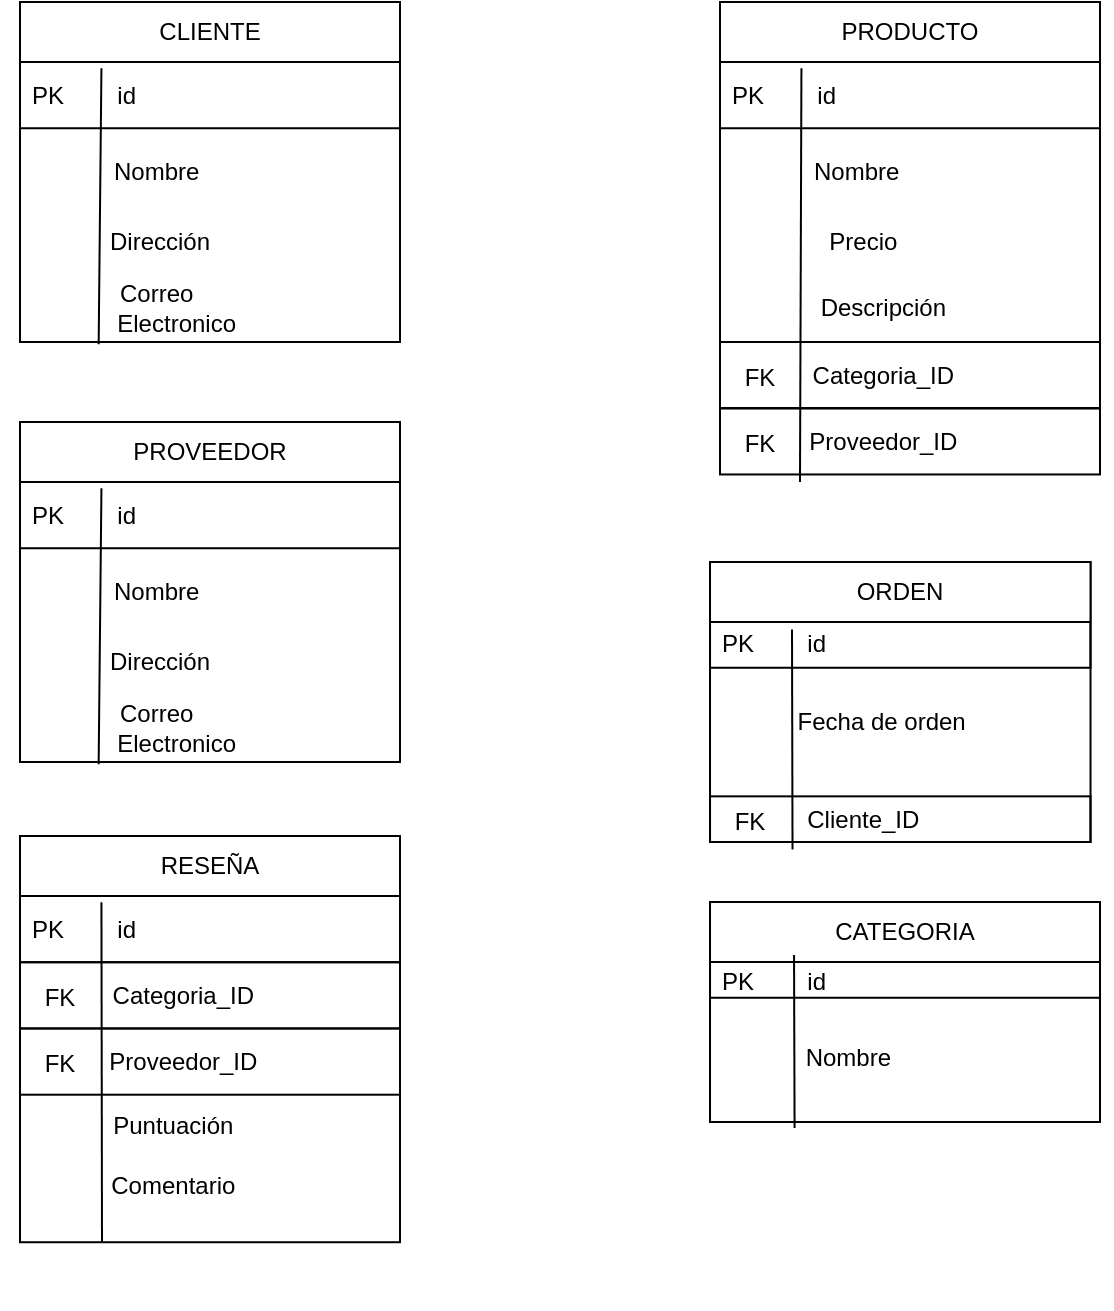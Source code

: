 <mxfile version="21.7.4" type="google">
  <diagram id="C5RBs43oDa-KdzZeNtuy" name="Page-1">
    <mxGraphModel dx="746" dy="1872" grid="1" gridSize="10" guides="1" tooltips="1" connect="1" arrows="1" fold="1" page="1" pageScale="1" pageWidth="827" pageHeight="1169" math="0" shadow="0">
      <root>
        <mxCell id="WIyWlLk6GJQsqaUBKTNV-0" />
        <mxCell id="WIyWlLk6GJQsqaUBKTNV-1" parent="WIyWlLk6GJQsqaUBKTNV-0" />
        <mxCell id="ncGHOuqxh1y6RGYAbfrW-22" value="" style="group;strokeColor=default;" vertex="1" connectable="0" parent="WIyWlLk6GJQsqaUBKTNV-1">
          <mxGeometry x="60" y="-1120" width="190" height="170" as="geometry" />
        </mxCell>
        <mxCell id="ncGHOuqxh1y6RGYAbfrW-14" value="CLIENTE" style="swimlane;fontStyle=0;childLayout=stackLayout;horizontal=1;startSize=30;horizontalStack=0;resizeParent=1;resizeParentMax=0;resizeLast=0;collapsible=1;marginBottom=0;whiteSpace=wrap;html=1;" vertex="1" parent="ncGHOuqxh1y6RGYAbfrW-22">
          <mxGeometry width="190" height="63.117" as="geometry" />
        </mxCell>
        <mxCell id="ncGHOuqxh1y6RGYAbfrW-15" value="PK&amp;nbsp; &amp;nbsp; &amp;nbsp; &amp;nbsp; id" style="text;align=left;verticalAlign=middle;spacingLeft=4;spacingRight=4;overflow=hidden;points=[[0,0.5],[1,0.5]];portConstraint=eastwest;rotatable=0;whiteSpace=wrap;html=1;" vertex="1" parent="ncGHOuqxh1y6RGYAbfrW-14">
          <mxGeometry y="30" width="190" height="33.117" as="geometry" />
        </mxCell>
        <mxCell id="ncGHOuqxh1y6RGYAbfrW-19" value="Nombre&amp;nbsp; &amp;nbsp; &amp;nbsp; &amp;nbsp; &amp;nbsp; &amp;nbsp; &amp;nbsp; &amp;nbsp;&amp;nbsp;" style="text;html=1;strokeColor=none;fillColor=none;align=center;verticalAlign=middle;whiteSpace=wrap;rounded=0;shadow=1;" vertex="1" parent="ncGHOuqxh1y6RGYAbfrW-22">
          <mxGeometry y="66.234" width="190" height="37.532" as="geometry" />
        </mxCell>
        <mxCell id="ncGHOuqxh1y6RGYAbfrW-20" value="Dirección&amp;nbsp; &amp;nbsp; &amp;nbsp; &amp;nbsp; &amp;nbsp; &amp;nbsp; &amp;nbsp; &amp;nbsp;" style="text;html=1;strokeColor=none;fillColor=none;align=center;verticalAlign=middle;whiteSpace=wrap;rounded=0;" vertex="1" parent="ncGHOuqxh1y6RGYAbfrW-22">
          <mxGeometry y="103.766" width="190" height="33.117" as="geometry" />
        </mxCell>
        <mxCell id="ncGHOuqxh1y6RGYAbfrW-21" value="&amp;nbsp; &amp;nbsp; &amp;nbsp; &amp;nbsp; &amp;nbsp; &amp;nbsp; &amp;nbsp;Correo&amp;nbsp; &amp;nbsp; &amp;nbsp; &amp;nbsp; &amp;nbsp; &amp;nbsp; &amp;nbsp; &amp;nbsp; &amp;nbsp; &amp;nbsp; &amp;nbsp; &amp;nbsp; &amp;nbsp; &amp;nbsp; &amp;nbsp; Electronico&amp;nbsp; &amp;nbsp; &amp;nbsp; &amp;nbsp; &amp;nbsp;&amp;nbsp;" style="text;html=1;strokeColor=none;fillColor=none;align=center;verticalAlign=middle;whiteSpace=wrap;rounded=0;" vertex="1" parent="ncGHOuqxh1y6RGYAbfrW-22">
          <mxGeometry y="136.883" width="190" height="33.117" as="geometry" />
        </mxCell>
        <mxCell id="ncGHOuqxh1y6RGYAbfrW-18" value="" style="endArrow=none;html=1;rounded=0;exitX=0.207;exitY=1.033;exitDx=0;exitDy=0;exitPerimeter=0;" edge="1" parent="ncGHOuqxh1y6RGYAbfrW-22" source="ncGHOuqxh1y6RGYAbfrW-21">
          <mxGeometry width="50" height="50" relative="1" as="geometry">
            <mxPoint x="40.714" y="136.883" as="sourcePoint" />
            <mxPoint x="40.714" y="33.117" as="targetPoint" />
          </mxGeometry>
        </mxCell>
        <mxCell id="ncGHOuqxh1y6RGYAbfrW-49" value="" style="group" vertex="1" connectable="0" parent="WIyWlLk6GJQsqaUBKTNV-1">
          <mxGeometry x="400" y="-1120" width="200" height="236.233" as="geometry" />
        </mxCell>
        <mxCell id="ncGHOuqxh1y6RGYAbfrW-35" value="" style="group;strokeColor=default;" vertex="1" connectable="0" parent="ncGHOuqxh1y6RGYAbfrW-49">
          <mxGeometry x="10" width="190" height="203.113" as="geometry" />
        </mxCell>
        <mxCell id="ncGHOuqxh1y6RGYAbfrW-36" value="PRODUCTO" style="swimlane;fontStyle=0;childLayout=stackLayout;horizontal=1;startSize=30;horizontalStack=0;resizeParent=1;resizeParentMax=0;resizeLast=0;collapsible=1;marginBottom=0;whiteSpace=wrap;html=1;" vertex="1" parent="ncGHOuqxh1y6RGYAbfrW-35">
          <mxGeometry width="190" height="63.117" as="geometry" />
        </mxCell>
        <mxCell id="ncGHOuqxh1y6RGYAbfrW-37" value="PK&amp;nbsp; &amp;nbsp; &amp;nbsp; &amp;nbsp; id" style="text;align=left;verticalAlign=middle;spacingLeft=4;spacingRight=4;overflow=hidden;points=[[0,0.5],[1,0.5]];portConstraint=eastwest;rotatable=0;whiteSpace=wrap;html=1;" vertex="1" parent="ncGHOuqxh1y6RGYAbfrW-36">
          <mxGeometry y="30" width="190" height="33.117" as="geometry" />
        </mxCell>
        <mxCell id="ncGHOuqxh1y6RGYAbfrW-38" value="Nombre&amp;nbsp; &amp;nbsp; &amp;nbsp; &amp;nbsp; &amp;nbsp; &amp;nbsp; &amp;nbsp; &amp;nbsp;&amp;nbsp;" style="text;html=1;strokeColor=none;fillColor=none;align=center;verticalAlign=middle;whiteSpace=wrap;rounded=0;shadow=1;" vertex="1" parent="ncGHOuqxh1y6RGYAbfrW-35">
          <mxGeometry y="66.234" width="190" height="37.532" as="geometry" />
        </mxCell>
        <mxCell id="ncGHOuqxh1y6RGYAbfrW-39" value="Precio&amp;nbsp; &amp;nbsp; &amp;nbsp; &amp;nbsp; &amp;nbsp; &amp;nbsp; &amp;nbsp;&amp;nbsp;" style="text;html=1;strokeColor=none;fillColor=none;align=center;verticalAlign=middle;whiteSpace=wrap;rounded=0;" vertex="1" parent="ncGHOuqxh1y6RGYAbfrW-35">
          <mxGeometry y="103.766" width="190" height="33.117" as="geometry" />
        </mxCell>
        <mxCell id="ncGHOuqxh1y6RGYAbfrW-40" value="Descripción&amp;nbsp; &amp;nbsp; &amp;nbsp; &amp;nbsp;&amp;nbsp;" style="text;html=1;strokeColor=none;fillColor=none;align=center;verticalAlign=middle;whiteSpace=wrap;rounded=0;" vertex="1" parent="ncGHOuqxh1y6RGYAbfrW-35">
          <mxGeometry y="136.883" width="190" height="33.117" as="geometry" />
        </mxCell>
        <mxCell id="ncGHOuqxh1y6RGYAbfrW-41" value="" style="endArrow=none;html=1;rounded=0;" edge="1" parent="ncGHOuqxh1y6RGYAbfrW-35">
          <mxGeometry width="50" height="50" relative="1" as="geometry">
            <mxPoint x="40" y="240" as="sourcePoint" />
            <mxPoint x="40.714" y="33.117" as="targetPoint" />
          </mxGeometry>
        </mxCell>
        <mxCell id="ncGHOuqxh1y6RGYAbfrW-43" value="Categoria_ID&amp;nbsp; &amp;nbsp; &amp;nbsp; &amp;nbsp;&amp;nbsp;" style="text;html=1;strokeColor=default;fillColor=none;align=center;verticalAlign=middle;whiteSpace=wrap;rounded=0;" vertex="1" parent="ncGHOuqxh1y6RGYAbfrW-35">
          <mxGeometry y="169.996" width="190" height="33.117" as="geometry" />
        </mxCell>
        <mxCell id="ncGHOuqxh1y6RGYAbfrW-45" value="FK" style="text;html=1;strokeColor=none;fillColor=none;align=center;verticalAlign=middle;whiteSpace=wrap;rounded=0;" vertex="1" parent="ncGHOuqxh1y6RGYAbfrW-35">
          <mxGeometry x="-10" y="173.11" width="60" height="30" as="geometry" />
        </mxCell>
        <mxCell id="ncGHOuqxh1y6RGYAbfrW-44" value="Proveedor_ID&amp;nbsp; &amp;nbsp; &amp;nbsp; &amp;nbsp;&amp;nbsp;" style="text;html=1;strokeColor=default;fillColor=none;align=center;verticalAlign=middle;whiteSpace=wrap;rounded=0;" vertex="1" parent="ncGHOuqxh1y6RGYAbfrW-49">
          <mxGeometry x="10" y="203.116" width="190" height="33.117" as="geometry" />
        </mxCell>
        <mxCell id="ncGHOuqxh1y6RGYAbfrW-48" value="FK" style="text;html=1;strokeColor=none;fillColor=none;align=center;verticalAlign=middle;whiteSpace=wrap;rounded=0;" vertex="1" parent="ncGHOuqxh1y6RGYAbfrW-49">
          <mxGeometry y="206.23" width="60" height="30" as="geometry" />
        </mxCell>
        <mxCell id="ncGHOuqxh1y6RGYAbfrW-50" value="" style="group" vertex="1" connectable="0" parent="WIyWlLk6GJQsqaUBKTNV-1">
          <mxGeometry x="400" y="-840" width="200" height="143.77" as="geometry" />
        </mxCell>
        <mxCell id="ncGHOuqxh1y6RGYAbfrW-51" value="" style="group;strokeColor=default;" vertex="1" connectable="0" parent="ncGHOuqxh1y6RGYAbfrW-50">
          <mxGeometry x="5.01" width="190.25" height="140" as="geometry" />
        </mxCell>
        <mxCell id="ncGHOuqxh1y6RGYAbfrW-52" value="ORDEN" style="swimlane;fontStyle=0;childLayout=stackLayout;horizontal=1;startSize=30;horizontalStack=0;resizeParent=1;resizeParentMax=0;resizeLast=0;collapsible=1;marginBottom=0;whiteSpace=wrap;html=1;" vertex="1" parent="ncGHOuqxh1y6RGYAbfrW-51">
          <mxGeometry width="190.25" height="52.827" as="geometry" />
        </mxCell>
        <mxCell id="ncGHOuqxh1y6RGYAbfrW-53" value="PK&amp;nbsp; &amp;nbsp; &amp;nbsp; &amp;nbsp; id" style="text;align=left;verticalAlign=middle;spacingLeft=4;spacingRight=4;overflow=hidden;points=[[0,0.5],[1,0.5]];portConstraint=eastwest;rotatable=0;whiteSpace=wrap;html=1;" vertex="1" parent="ncGHOuqxh1y6RGYAbfrW-52">
          <mxGeometry y="30" width="190.25" height="22.827" as="geometry" />
        </mxCell>
        <mxCell id="ncGHOuqxh1y6RGYAbfrW-54" value="Fecha de orden&amp;nbsp; &amp;nbsp;&amp;nbsp;" style="text;html=1;strokeColor=none;fillColor=none;align=center;verticalAlign=middle;whiteSpace=wrap;rounded=0;shadow=1;" vertex="1" parent="ncGHOuqxh1y6RGYAbfrW-51">
          <mxGeometry y="57.07" width="184.858" height="44.861" as="geometry" />
        </mxCell>
        <mxCell id="ncGHOuqxh1y6RGYAbfrW-57" value="" style="endArrow=none;html=1;rounded=0;" edge="1" parent="ncGHOuqxh1y6RGYAbfrW-51">
          <mxGeometry width="50" height="50" relative="1" as="geometry">
            <mxPoint x="41.25" y="143.77" as="sourcePoint" />
            <mxPoint x="40.99" y="33.77" as="targetPoint" />
          </mxGeometry>
        </mxCell>
        <mxCell id="ncGHOuqxh1y6RGYAbfrW-58" value="Cliente_ID&amp;nbsp; &amp;nbsp; &amp;nbsp; &amp;nbsp; &amp;nbsp; &amp;nbsp;" style="text;html=1;strokeColor=default;fillColor=none;align=center;verticalAlign=middle;whiteSpace=wrap;rounded=0;" vertex="1" parent="ncGHOuqxh1y6RGYAbfrW-51">
          <mxGeometry y="117.173" width="190.25" height="22.827" as="geometry" />
        </mxCell>
        <mxCell id="ncGHOuqxh1y6RGYAbfrW-59" value="FK" style="text;html=1;strokeColor=none;fillColor=none;align=center;verticalAlign=middle;whiteSpace=wrap;rounded=0;" vertex="1" parent="ncGHOuqxh1y6RGYAbfrW-51">
          <mxGeometry x="-10.013" y="119.32" width="60.079" height="20.678" as="geometry" />
        </mxCell>
        <mxCell id="ncGHOuqxh1y6RGYAbfrW-62" value="" style="group" vertex="1" connectable="0" parent="WIyWlLk6GJQsqaUBKTNV-1">
          <mxGeometry x="400" y="-670" width="200" height="110" as="geometry" />
        </mxCell>
        <mxCell id="ncGHOuqxh1y6RGYAbfrW-63" value="" style="group;strokeColor=default;" vertex="1" connectable="0" parent="ncGHOuqxh1y6RGYAbfrW-62">
          <mxGeometry x="5.01" width="194.99" height="110" as="geometry" />
        </mxCell>
        <mxCell id="ncGHOuqxh1y6RGYAbfrW-64" value="CATEGORIA" style="swimlane;fontStyle=0;childLayout=stackLayout;horizontal=1;startSize=30;horizontalStack=0;resizeParent=1;resizeParentMax=0;resizeLast=0;collapsible=1;marginBottom=0;whiteSpace=wrap;html=1;" vertex="1" parent="ncGHOuqxh1y6RGYAbfrW-63">
          <mxGeometry width="194.99" height="47.935" as="geometry" />
        </mxCell>
        <mxCell id="ncGHOuqxh1y6RGYAbfrW-65" value="PK&amp;nbsp; &amp;nbsp; &amp;nbsp; &amp;nbsp; id" style="text;align=left;verticalAlign=middle;spacingLeft=4;spacingRight=4;overflow=hidden;points=[[0,0.5],[1,0.5]];portConstraint=eastwest;rotatable=0;whiteSpace=wrap;html=1;" vertex="1" parent="ncGHOuqxh1y6RGYAbfrW-64">
          <mxGeometry y="30" width="194.99" height="17.935" as="geometry" />
        </mxCell>
        <mxCell id="ncGHOuqxh1y6RGYAbfrW-66" value="Nombre&amp;nbsp; &amp;nbsp; &amp;nbsp; &amp;nbsp; &amp;nbsp; &amp;nbsp; &amp;nbsp; &amp;nbsp; &amp;nbsp;" style="text;html=1;strokeColor=none;fillColor=none;align=center;verticalAlign=middle;whiteSpace=wrap;rounded=0;shadow=1;" vertex="1" parent="ncGHOuqxh1y6RGYAbfrW-63">
          <mxGeometry x="2.76" y="60.001" width="189.464" height="35.248" as="geometry" />
        </mxCell>
        <mxCell id="ncGHOuqxh1y6RGYAbfrW-67" value="" style="endArrow=none;html=1;rounded=0;" edge="1" parent="ncGHOuqxh1y6RGYAbfrW-63">
          <mxGeometry width="50" height="50" relative="1" as="geometry">
            <mxPoint x="42.278" y="112.962" as="sourcePoint" />
            <mxPoint x="42.011" y="26.534" as="targetPoint" />
          </mxGeometry>
        </mxCell>
        <mxCell id="ncGHOuqxh1y6RGYAbfrW-72" value="" style="group;strokeColor=default;" vertex="1" connectable="0" parent="WIyWlLk6GJQsqaUBKTNV-1">
          <mxGeometry x="60" y="-910" width="190" height="170" as="geometry" />
        </mxCell>
        <mxCell id="ncGHOuqxh1y6RGYAbfrW-73" value="PROVEEDOR" style="swimlane;fontStyle=0;childLayout=stackLayout;horizontal=1;startSize=30;horizontalStack=0;resizeParent=1;resizeParentMax=0;resizeLast=0;collapsible=1;marginBottom=0;whiteSpace=wrap;html=1;" vertex="1" parent="ncGHOuqxh1y6RGYAbfrW-72">
          <mxGeometry width="190" height="63.117" as="geometry" />
        </mxCell>
        <mxCell id="ncGHOuqxh1y6RGYAbfrW-74" value="PK&amp;nbsp; &amp;nbsp; &amp;nbsp; &amp;nbsp; id" style="text;align=left;verticalAlign=middle;spacingLeft=4;spacingRight=4;overflow=hidden;points=[[0,0.5],[1,0.5]];portConstraint=eastwest;rotatable=0;whiteSpace=wrap;html=1;" vertex="1" parent="ncGHOuqxh1y6RGYAbfrW-73">
          <mxGeometry y="30" width="190" height="33.117" as="geometry" />
        </mxCell>
        <mxCell id="ncGHOuqxh1y6RGYAbfrW-75" value="Nombre&amp;nbsp; &amp;nbsp; &amp;nbsp; &amp;nbsp; &amp;nbsp; &amp;nbsp; &amp;nbsp; &amp;nbsp;&amp;nbsp;" style="text;html=1;strokeColor=none;fillColor=none;align=center;verticalAlign=middle;whiteSpace=wrap;rounded=0;shadow=1;" vertex="1" parent="ncGHOuqxh1y6RGYAbfrW-72">
          <mxGeometry y="66.234" width="190" height="37.532" as="geometry" />
        </mxCell>
        <mxCell id="ncGHOuqxh1y6RGYAbfrW-76" value="Dirección&amp;nbsp; &amp;nbsp; &amp;nbsp; &amp;nbsp; &amp;nbsp; &amp;nbsp; &amp;nbsp; &amp;nbsp;" style="text;html=1;strokeColor=none;fillColor=none;align=center;verticalAlign=middle;whiteSpace=wrap;rounded=0;" vertex="1" parent="ncGHOuqxh1y6RGYAbfrW-72">
          <mxGeometry y="103.766" width="190" height="33.117" as="geometry" />
        </mxCell>
        <mxCell id="ncGHOuqxh1y6RGYAbfrW-77" value="&amp;nbsp; &amp;nbsp; &amp;nbsp; &amp;nbsp; &amp;nbsp; &amp;nbsp; &amp;nbsp;Correo&amp;nbsp; &amp;nbsp; &amp;nbsp; &amp;nbsp; &amp;nbsp; &amp;nbsp; &amp;nbsp; &amp;nbsp; &amp;nbsp; &amp;nbsp; &amp;nbsp; &amp;nbsp; &amp;nbsp; &amp;nbsp; &amp;nbsp; Electronico&amp;nbsp; &amp;nbsp; &amp;nbsp; &amp;nbsp; &amp;nbsp;&amp;nbsp;" style="text;html=1;strokeColor=none;fillColor=none;align=center;verticalAlign=middle;whiteSpace=wrap;rounded=0;" vertex="1" parent="ncGHOuqxh1y6RGYAbfrW-72">
          <mxGeometry y="136.883" width="190" height="33.117" as="geometry" />
        </mxCell>
        <mxCell id="ncGHOuqxh1y6RGYAbfrW-78" value="" style="endArrow=none;html=1;rounded=0;exitX=0.207;exitY=1.033;exitDx=0;exitDy=0;exitPerimeter=0;" edge="1" parent="ncGHOuqxh1y6RGYAbfrW-72" source="ncGHOuqxh1y6RGYAbfrW-77">
          <mxGeometry width="50" height="50" relative="1" as="geometry">
            <mxPoint x="40.714" y="136.883" as="sourcePoint" />
            <mxPoint x="40.714" y="33.117" as="targetPoint" />
          </mxGeometry>
        </mxCell>
        <mxCell id="ncGHOuqxh1y6RGYAbfrW-79" value="" style="group" vertex="1" connectable="0" parent="WIyWlLk6GJQsqaUBKTNV-1">
          <mxGeometry x="50" y="-703" width="200" height="236.233" as="geometry" />
        </mxCell>
        <mxCell id="ncGHOuqxh1y6RGYAbfrW-80" value="" style="group;strokeColor=default;" vertex="1" connectable="0" parent="ncGHOuqxh1y6RGYAbfrW-79">
          <mxGeometry x="10" width="190" height="203.113" as="geometry" />
        </mxCell>
        <mxCell id="ncGHOuqxh1y6RGYAbfrW-81" value="RESEÑA" style="swimlane;fontStyle=0;childLayout=stackLayout;horizontal=1;startSize=30;horizontalStack=0;resizeParent=1;resizeParentMax=0;resizeLast=0;collapsible=1;marginBottom=0;whiteSpace=wrap;html=1;" vertex="1" parent="ncGHOuqxh1y6RGYAbfrW-80">
          <mxGeometry width="190" height="63.117" as="geometry" />
        </mxCell>
        <mxCell id="ncGHOuqxh1y6RGYAbfrW-82" value="PK&amp;nbsp; &amp;nbsp; &amp;nbsp; &amp;nbsp; id" style="text;align=left;verticalAlign=middle;spacingLeft=4;spacingRight=4;overflow=hidden;points=[[0,0.5],[1,0.5]];portConstraint=eastwest;rotatable=0;whiteSpace=wrap;html=1;" vertex="1" parent="ncGHOuqxh1y6RGYAbfrW-81">
          <mxGeometry y="30" width="190" height="33.117" as="geometry" />
        </mxCell>
        <mxCell id="ncGHOuqxh1y6RGYAbfrW-86" value="" style="endArrow=none;html=1;rounded=0;" edge="1" parent="ncGHOuqxh1y6RGYAbfrW-80">
          <mxGeometry width="50" height="50" relative="1" as="geometry">
            <mxPoint x="41" y="203" as="sourcePoint" />
            <mxPoint x="40.714" y="33.117" as="targetPoint" />
          </mxGeometry>
        </mxCell>
        <mxCell id="ncGHOuqxh1y6RGYAbfrW-87" value="Categoria_ID&amp;nbsp; &amp;nbsp; &amp;nbsp; &amp;nbsp;&amp;nbsp;" style="text;html=1;strokeColor=default;fillColor=none;align=center;verticalAlign=middle;whiteSpace=wrap;rounded=0;" vertex="1" parent="ncGHOuqxh1y6RGYAbfrW-80">
          <mxGeometry y="63.116" width="190" height="33.117" as="geometry" />
        </mxCell>
        <mxCell id="ncGHOuqxh1y6RGYAbfrW-88" value="FK" style="text;html=1;strokeColor=none;fillColor=none;align=center;verticalAlign=middle;whiteSpace=wrap;rounded=0;" vertex="1" parent="ncGHOuqxh1y6RGYAbfrW-80">
          <mxGeometry x="-10" y="66.23" width="60" height="30" as="geometry" />
        </mxCell>
        <mxCell id="ncGHOuqxh1y6RGYAbfrW-89" value="Proveedor_ID&amp;nbsp; &amp;nbsp; &amp;nbsp; &amp;nbsp;&amp;nbsp;" style="text;html=1;strokeColor=default;fillColor=none;align=center;verticalAlign=middle;whiteSpace=wrap;rounded=0;" vertex="1" parent="ncGHOuqxh1y6RGYAbfrW-80">
          <mxGeometry y="96.236" width="190" height="33.117" as="geometry" />
        </mxCell>
        <mxCell id="ncGHOuqxh1y6RGYAbfrW-90" value="FK" style="text;html=1;strokeColor=none;fillColor=none;align=center;verticalAlign=middle;whiteSpace=wrap;rounded=0;" vertex="1" parent="ncGHOuqxh1y6RGYAbfrW-80">
          <mxGeometry x="-10" y="99.35" width="60" height="30" as="geometry" />
        </mxCell>
        <mxCell id="ncGHOuqxh1y6RGYAbfrW-91" value="Puntuación&amp;nbsp; &amp;nbsp; &amp;nbsp; &amp;nbsp; &amp;nbsp; &amp;nbsp;" style="text;html=1;strokeColor=none;fillColor=none;align=center;verticalAlign=middle;whiteSpace=wrap;rounded=0;" vertex="1" parent="ncGHOuqxh1y6RGYAbfrW-80">
          <mxGeometry y="129.35" width="190" height="30.65" as="geometry" />
        </mxCell>
        <mxCell id="ncGHOuqxh1y6RGYAbfrW-97" value="Comentario&amp;nbsp; &amp;nbsp; &amp;nbsp; &amp;nbsp; &amp;nbsp; &amp;nbsp;" style="text;html=1;strokeColor=none;fillColor=none;align=center;verticalAlign=middle;whiteSpace=wrap;rounded=0;" vertex="1" parent="ncGHOuqxh1y6RGYAbfrW-80">
          <mxGeometry y="160" width="190" height="30.65" as="geometry" />
        </mxCell>
      </root>
    </mxGraphModel>
  </diagram>
</mxfile>

